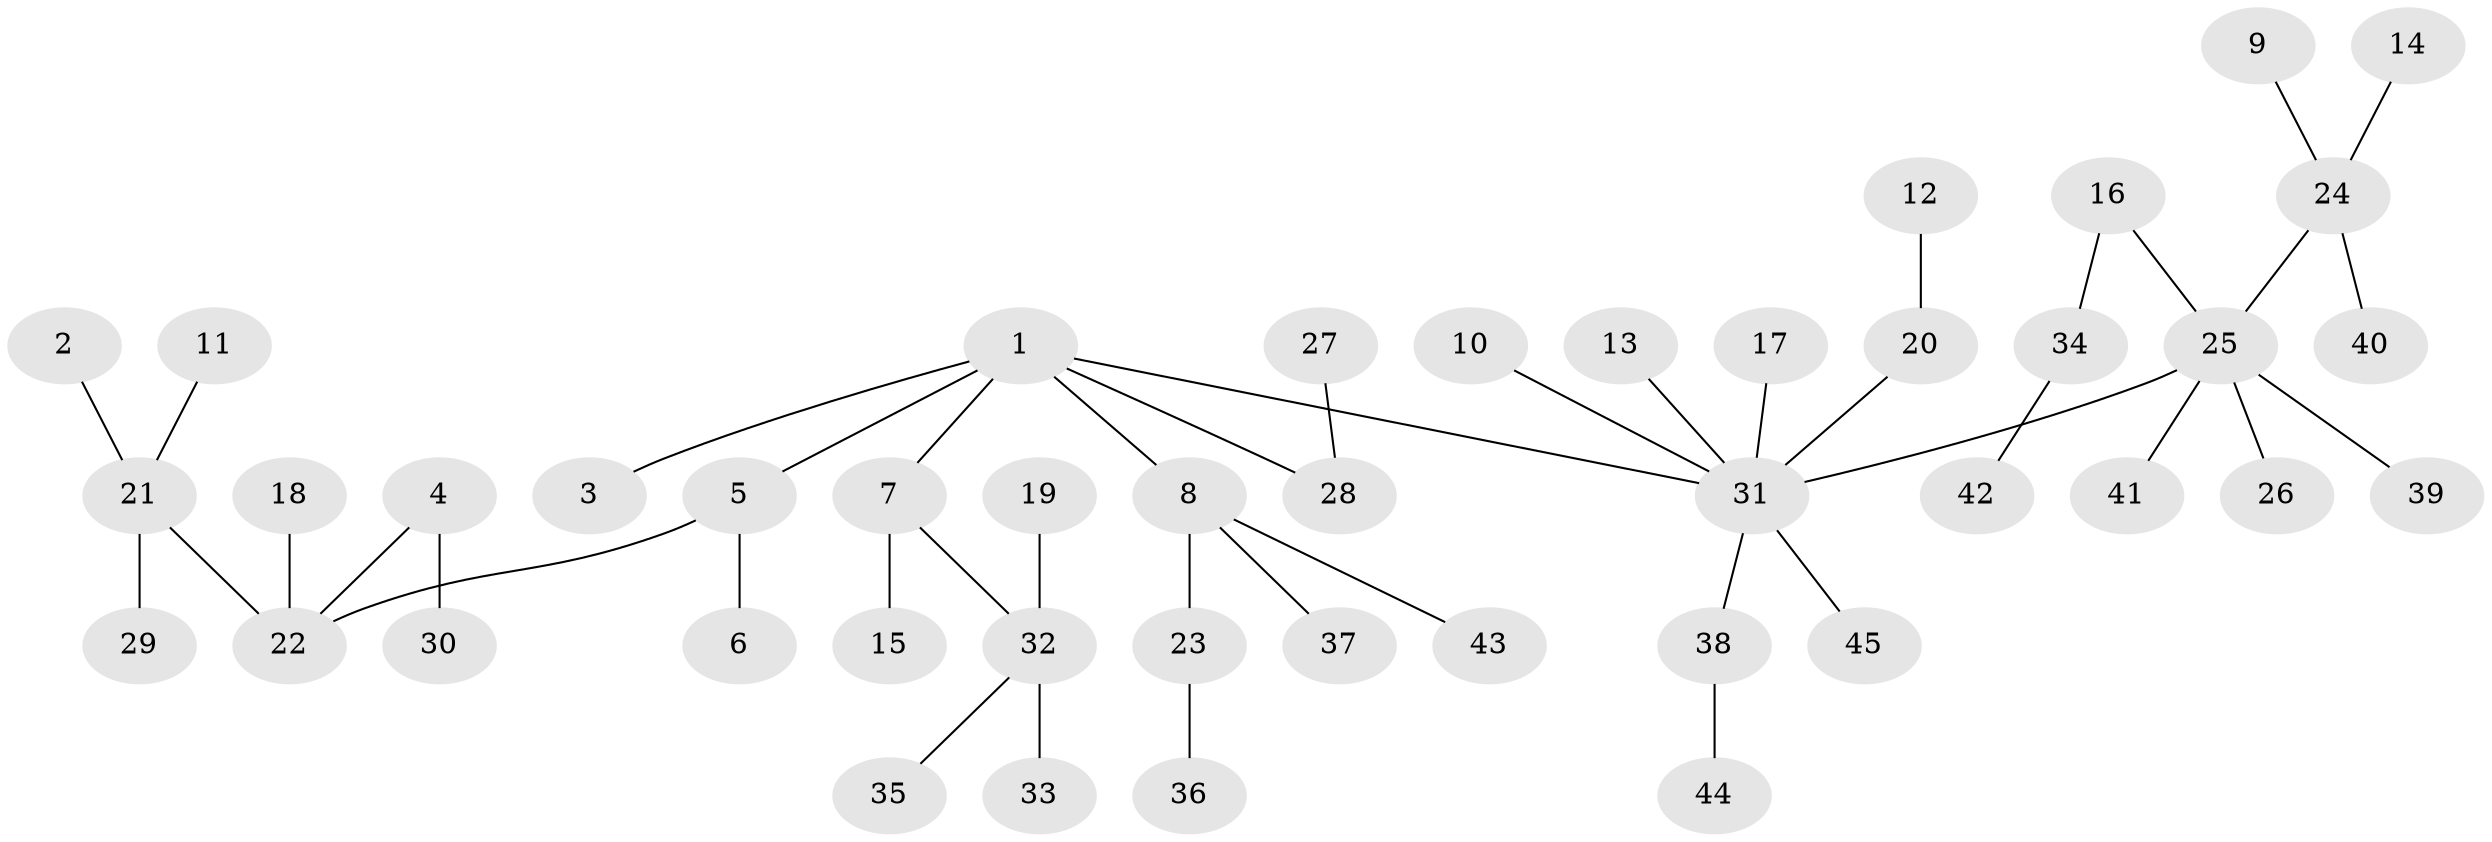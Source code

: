 // original degree distribution, {7: 0.011111111111111112, 2: 0.2, 4: 0.08888888888888889, 5: 0.022222222222222223, 1: 0.5444444444444444, 6: 0.011111111111111112, 8: 0.011111111111111112, 3: 0.1111111111111111}
// Generated by graph-tools (version 1.1) at 2025/26/03/09/25 03:26:29]
// undirected, 45 vertices, 44 edges
graph export_dot {
graph [start="1"]
  node [color=gray90,style=filled];
  1;
  2;
  3;
  4;
  5;
  6;
  7;
  8;
  9;
  10;
  11;
  12;
  13;
  14;
  15;
  16;
  17;
  18;
  19;
  20;
  21;
  22;
  23;
  24;
  25;
  26;
  27;
  28;
  29;
  30;
  31;
  32;
  33;
  34;
  35;
  36;
  37;
  38;
  39;
  40;
  41;
  42;
  43;
  44;
  45;
  1 -- 3 [weight=1.0];
  1 -- 5 [weight=1.0];
  1 -- 7 [weight=1.0];
  1 -- 8 [weight=1.0];
  1 -- 28 [weight=1.0];
  1 -- 31 [weight=1.0];
  2 -- 21 [weight=1.0];
  4 -- 22 [weight=1.0];
  4 -- 30 [weight=1.0];
  5 -- 6 [weight=1.0];
  5 -- 22 [weight=1.0];
  7 -- 15 [weight=1.0];
  7 -- 32 [weight=1.0];
  8 -- 23 [weight=1.0];
  8 -- 37 [weight=1.0];
  8 -- 43 [weight=1.0];
  9 -- 24 [weight=1.0];
  10 -- 31 [weight=1.0];
  11 -- 21 [weight=1.0];
  12 -- 20 [weight=1.0];
  13 -- 31 [weight=1.0];
  14 -- 24 [weight=1.0];
  16 -- 25 [weight=1.0];
  16 -- 34 [weight=1.0];
  17 -- 31 [weight=1.0];
  18 -- 22 [weight=1.0];
  19 -- 32 [weight=1.0];
  20 -- 31 [weight=1.0];
  21 -- 22 [weight=1.0];
  21 -- 29 [weight=1.0];
  23 -- 36 [weight=1.0];
  24 -- 25 [weight=1.0];
  24 -- 40 [weight=1.0];
  25 -- 26 [weight=1.0];
  25 -- 31 [weight=1.0];
  25 -- 39 [weight=1.0];
  25 -- 41 [weight=1.0];
  27 -- 28 [weight=1.0];
  31 -- 38 [weight=1.0];
  31 -- 45 [weight=1.0];
  32 -- 33 [weight=1.0];
  32 -- 35 [weight=1.0];
  34 -- 42 [weight=1.0];
  38 -- 44 [weight=1.0];
}
